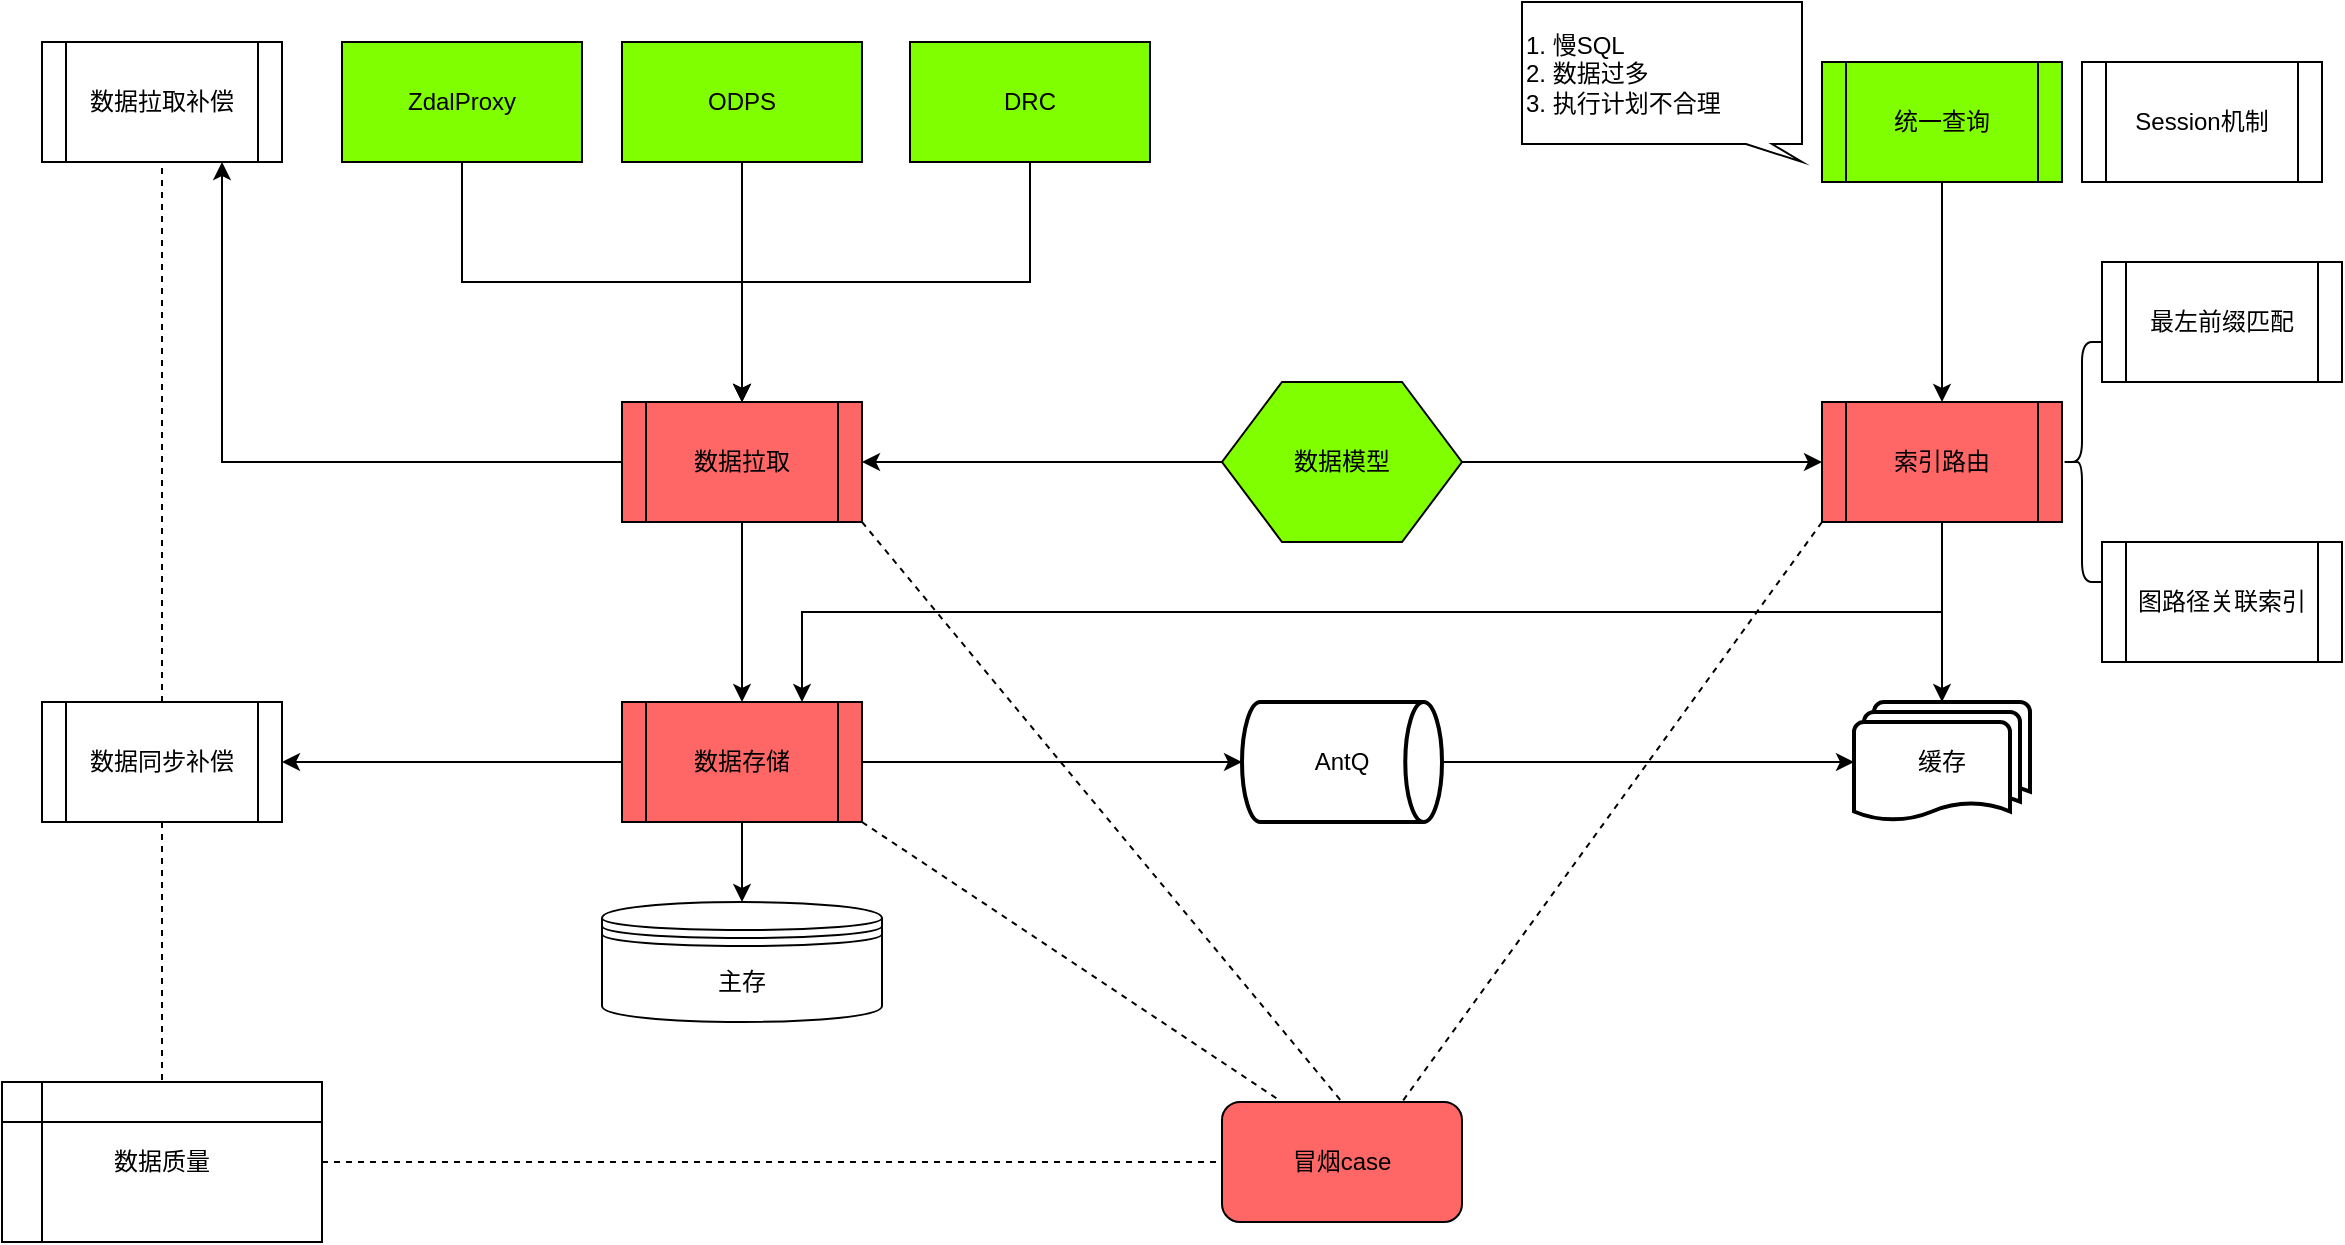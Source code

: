 <mxfile version="12.6.5" type="github">
  <diagram id="n0-aE2CV48WGdlBObUwY" name="Page-1">
    <mxGraphModel dx="2026" dy="740" grid="1" gridSize="10" guides="1" tooltips="1" connect="1" arrows="1" fold="1" page="1" pageScale="1" pageWidth="827" pageHeight="1169" math="0" shadow="0">
      <root>
        <mxCell id="0"/>
        <mxCell id="1" parent="0"/>
        <mxCell id="_XB6uPv-uvpHdhC6MXnG-14" style="edgeStyle=orthogonalEdgeStyle;rounded=0;orthogonalLoop=1;jettySize=auto;html=1;exitX=0.5;exitY=1;exitDx=0;exitDy=0;" parent="1" source="_XB6uPv-uvpHdhC6MXnG-1" target="_XB6uPv-uvpHdhC6MXnG-4" edge="1">
          <mxGeometry relative="1" as="geometry"/>
        </mxCell>
        <mxCell id="_XB6uPv-uvpHdhC6MXnG-1" value="ZdalProxy" style="rounded=0;whiteSpace=wrap;html=1;fillColor=#80FF00;" parent="1" vertex="1">
          <mxGeometry x="70" y="130" width="120" height="60" as="geometry"/>
        </mxCell>
        <mxCell id="_XB6uPv-uvpHdhC6MXnG-15" style="edgeStyle=orthogonalEdgeStyle;rounded=0;orthogonalLoop=1;jettySize=auto;html=1;exitX=0.5;exitY=1;exitDx=0;exitDy=0;entryX=0.5;entryY=0;entryDx=0;entryDy=0;" parent="1" source="_XB6uPv-uvpHdhC6MXnG-2" target="_XB6uPv-uvpHdhC6MXnG-4" edge="1">
          <mxGeometry relative="1" as="geometry"/>
        </mxCell>
        <mxCell id="_XB6uPv-uvpHdhC6MXnG-2" value="ODPS" style="rounded=0;whiteSpace=wrap;html=1;fillColor=#80FF00;" parent="1" vertex="1">
          <mxGeometry x="210" y="130" width="120" height="60" as="geometry"/>
        </mxCell>
        <mxCell id="_XB6uPv-uvpHdhC6MXnG-16" style="edgeStyle=orthogonalEdgeStyle;rounded=0;orthogonalLoop=1;jettySize=auto;html=1;exitX=0.5;exitY=1;exitDx=0;exitDy=0;entryX=0.5;entryY=0;entryDx=0;entryDy=0;" parent="1" source="_XB6uPv-uvpHdhC6MXnG-3" target="_XB6uPv-uvpHdhC6MXnG-4" edge="1">
          <mxGeometry relative="1" as="geometry"/>
        </mxCell>
        <mxCell id="_XB6uPv-uvpHdhC6MXnG-3" value="DRC" style="rounded=0;whiteSpace=wrap;html=1;fillColor=#80FF00;" parent="1" vertex="1">
          <mxGeometry x="354" y="130" width="120" height="60" as="geometry"/>
        </mxCell>
        <mxCell id="QKCZEo7Kyf0H8Frp4uN5-11" style="edgeStyle=orthogonalEdgeStyle;rounded=0;orthogonalLoop=1;jettySize=auto;html=1;exitX=0;exitY=0.5;exitDx=0;exitDy=0;entryX=0.75;entryY=1;entryDx=0;entryDy=0;" edge="1" parent="1" source="_XB6uPv-uvpHdhC6MXnG-4" target="QKCZEo7Kyf0H8Frp4uN5-3">
          <mxGeometry relative="1" as="geometry"/>
        </mxCell>
        <mxCell id="_XB6uPv-uvpHdhC6MXnG-4" value="数据拉取" style="shape=process;whiteSpace=wrap;html=1;backgroundOutline=1;fillColor=#FF6666;" parent="1" vertex="1">
          <mxGeometry x="210" y="310" width="120" height="60" as="geometry"/>
        </mxCell>
        <mxCell id="_XB6uPv-uvpHdhC6MXnG-18" style="edgeStyle=orthogonalEdgeStyle;rounded=0;orthogonalLoop=1;jettySize=auto;html=1;exitX=0.5;exitY=1;exitDx=0;exitDy=0;entryX=0.5;entryY=0;entryDx=0;entryDy=0;fillColor=#FF6666;" parent="1" source="_XB6uPv-uvpHdhC6MXnG-4" target="_XB6uPv-uvpHdhC6MXnG-6" edge="1">
          <mxGeometry relative="1" as="geometry"/>
        </mxCell>
        <mxCell id="_XB6uPv-uvpHdhC6MXnG-22" style="edgeStyle=orthogonalEdgeStyle;rounded=0;orthogonalLoop=1;jettySize=auto;html=1;exitX=1;exitY=0.5;exitDx=0;exitDy=0;entryX=0;entryY=0.5;entryDx=0;entryDy=0;" parent="1" source="_XB6uPv-uvpHdhC6MXnG-5" target="_XB6uPv-uvpHdhC6MXnG-19" edge="1">
          <mxGeometry relative="1" as="geometry"/>
        </mxCell>
        <mxCell id="_XB6uPv-uvpHdhC6MXnG-23" style="edgeStyle=orthogonalEdgeStyle;rounded=0;orthogonalLoop=1;jettySize=auto;html=1;exitX=0;exitY=0.5;exitDx=0;exitDy=0;" parent="1" source="_XB6uPv-uvpHdhC6MXnG-5" target="_XB6uPv-uvpHdhC6MXnG-4" edge="1">
          <mxGeometry relative="1" as="geometry"/>
        </mxCell>
        <mxCell id="_XB6uPv-uvpHdhC6MXnG-5" value="数据模型" style="shape=hexagon;perimeter=hexagonPerimeter2;whiteSpace=wrap;html=1;fillColor=#80FF00;" parent="1" vertex="1">
          <mxGeometry x="510" y="300" width="120" height="80" as="geometry"/>
        </mxCell>
        <mxCell id="_XB6uPv-uvpHdhC6MXnG-10" style="edgeStyle=orthogonalEdgeStyle;rounded=0;orthogonalLoop=1;jettySize=auto;html=1;exitX=0.5;exitY=1;exitDx=0;exitDy=0;entryX=0.5;entryY=0;entryDx=0;entryDy=0;" parent="1" source="_XB6uPv-uvpHdhC6MXnG-6" target="_XB6uPv-uvpHdhC6MXnG-8" edge="1">
          <mxGeometry relative="1" as="geometry"/>
        </mxCell>
        <mxCell id="_XB6uPv-uvpHdhC6MXnG-11" style="edgeStyle=orthogonalEdgeStyle;rounded=0;orthogonalLoop=1;jettySize=auto;html=1;exitX=1;exitY=0.5;exitDx=0;exitDy=0;entryX=0;entryY=0.5;entryDx=0;entryDy=0;entryPerimeter=0;" parent="1" source="_XB6uPv-uvpHdhC6MXnG-6" target="_XB6uPv-uvpHdhC6MXnG-9" edge="1">
          <mxGeometry relative="1" as="geometry"/>
        </mxCell>
        <mxCell id="QKCZEo7Kyf0H8Frp4uN5-7" style="edgeStyle=orthogonalEdgeStyle;rounded=0;orthogonalLoop=1;jettySize=auto;html=1;exitX=0;exitY=0.5;exitDx=0;exitDy=0;" edge="1" parent="1" source="_XB6uPv-uvpHdhC6MXnG-6" target="QKCZEo7Kyf0H8Frp4uN5-4">
          <mxGeometry relative="1" as="geometry"/>
        </mxCell>
        <mxCell id="_XB6uPv-uvpHdhC6MXnG-6" value="数据存储" style="shape=process;whiteSpace=wrap;html=1;backgroundOutline=1;fillColor=#FF6666;" parent="1" vertex="1">
          <mxGeometry x="210" y="460" width="120" height="60" as="geometry"/>
        </mxCell>
        <mxCell id="_XB6uPv-uvpHdhC6MXnG-8" value="主存" style="shape=datastore;whiteSpace=wrap;html=1;" parent="1" vertex="1">
          <mxGeometry x="200" y="560" width="140" height="60" as="geometry"/>
        </mxCell>
        <mxCell id="_XB6uPv-uvpHdhC6MXnG-13" style="edgeStyle=orthogonalEdgeStyle;rounded=0;orthogonalLoop=1;jettySize=auto;html=1;exitX=1;exitY=0.5;exitDx=0;exitDy=0;exitPerimeter=0;entryX=0;entryY=0.5;entryDx=0;entryDy=0;entryPerimeter=0;" parent="1" source="_XB6uPv-uvpHdhC6MXnG-9" target="_XB6uPv-uvpHdhC6MXnG-12" edge="1">
          <mxGeometry relative="1" as="geometry"/>
        </mxCell>
        <mxCell id="_XB6uPv-uvpHdhC6MXnG-9" value="AntQ" style="strokeWidth=2;html=1;shape=mxgraph.flowchart.direct_data;whiteSpace=wrap;" parent="1" vertex="1">
          <mxGeometry x="520" y="460" width="100" height="60" as="geometry"/>
        </mxCell>
        <mxCell id="_XB6uPv-uvpHdhC6MXnG-12" value="缓存" style="strokeWidth=2;html=1;shape=mxgraph.flowchart.multi-document;whiteSpace=wrap;" parent="1" vertex="1">
          <mxGeometry x="826" y="460" width="88" height="60" as="geometry"/>
        </mxCell>
        <mxCell id="_XB6uPv-uvpHdhC6MXnG-20" style="edgeStyle=orthogonalEdgeStyle;rounded=0;orthogonalLoop=1;jettySize=auto;html=1;exitX=0.5;exitY=1;exitDx=0;exitDy=0;entryX=0.5;entryY=0;entryDx=0;entryDy=0;entryPerimeter=0;" parent="1" source="_XB6uPv-uvpHdhC6MXnG-19" target="_XB6uPv-uvpHdhC6MXnG-12" edge="1">
          <mxGeometry relative="1" as="geometry"/>
        </mxCell>
        <mxCell id="_XB6uPv-uvpHdhC6MXnG-21" style="edgeStyle=orthogonalEdgeStyle;rounded=0;orthogonalLoop=1;jettySize=auto;html=1;exitX=0.5;exitY=1;exitDx=0;exitDy=0;entryX=0.75;entryY=0;entryDx=0;entryDy=0;" parent="1" source="_XB6uPv-uvpHdhC6MXnG-19" target="_XB6uPv-uvpHdhC6MXnG-6" edge="1">
          <mxGeometry relative="1" as="geometry"/>
        </mxCell>
        <mxCell id="_XB6uPv-uvpHdhC6MXnG-19" value="索引路由" style="shape=process;whiteSpace=wrap;html=1;backgroundOutline=1;fillColor=#FF6666;" parent="1" vertex="1">
          <mxGeometry x="810" y="310" width="120" height="60" as="geometry"/>
        </mxCell>
        <mxCell id="_XB6uPv-uvpHdhC6MXnG-25" style="edgeStyle=orthogonalEdgeStyle;rounded=0;orthogonalLoop=1;jettySize=auto;html=1;exitX=0.5;exitY=1;exitDx=0;exitDy=0;entryX=0.5;entryY=0;entryDx=0;entryDy=0;" parent="1" source="_XB6uPv-uvpHdhC6MXnG-24" target="_XB6uPv-uvpHdhC6MXnG-19" edge="1">
          <mxGeometry relative="1" as="geometry"/>
        </mxCell>
        <mxCell id="_XB6uPv-uvpHdhC6MXnG-24" value="统一查询" style="shape=process;whiteSpace=wrap;html=1;backgroundOutline=1;fillColor=#80FF00;" parent="1" vertex="1">
          <mxGeometry x="810" y="140" width="120" height="60" as="geometry"/>
        </mxCell>
        <mxCell id="_XB6uPv-uvpHdhC6MXnG-26" value="1. 慢SQL&lt;br&gt;2. 数据过多&lt;br&gt;3. 执行计划不合理" style="shape=callout;whiteSpace=wrap;html=1;perimeter=calloutPerimeter;size=9;position=0.8;base=13;position2=1;align=left;" parent="1" vertex="1">
          <mxGeometry x="660" y="110" width="140" height="80" as="geometry"/>
        </mxCell>
        <mxCell id="_XB6uPv-uvpHdhC6MXnG-27" value="" style="shape=curlyBracket;whiteSpace=wrap;html=1;rounded=1;" parent="1" vertex="1">
          <mxGeometry x="930" y="280" width="20" height="120" as="geometry"/>
        </mxCell>
        <mxCell id="_XB6uPv-uvpHdhC6MXnG-28" value="最左前缀匹配" style="shape=process;whiteSpace=wrap;html=1;backgroundOutline=1;" parent="1" vertex="1">
          <mxGeometry x="950" y="240" width="120" height="60" as="geometry"/>
        </mxCell>
        <mxCell id="_XB6uPv-uvpHdhC6MXnG-29" value="Session机制" style="shape=process;whiteSpace=wrap;html=1;backgroundOutline=1;" parent="1" vertex="1">
          <mxGeometry x="940" y="140" width="120" height="60" as="geometry"/>
        </mxCell>
        <mxCell id="_XB6uPv-uvpHdhC6MXnG-30" value="图路径关联索引" style="shape=process;whiteSpace=wrap;html=1;backgroundOutline=1;" parent="1" vertex="1">
          <mxGeometry x="950" y="380" width="120" height="60" as="geometry"/>
        </mxCell>
        <mxCell id="_XB6uPv-uvpHdhC6MXnG-31" value="数据质量" style="shape=internalStorage;whiteSpace=wrap;html=1;backgroundOutline=1;" parent="1" vertex="1">
          <mxGeometry x="-100" y="650" width="160" height="80" as="geometry"/>
        </mxCell>
        <mxCell id="QKCZEo7Kyf0H8Frp4uN5-1" value="冒烟case" style="rounded=1;whiteSpace=wrap;html=1;fillColor=#FF6666;" vertex="1" parent="1">
          <mxGeometry x="510" y="660" width="120" height="60" as="geometry"/>
        </mxCell>
        <mxCell id="QKCZEo7Kyf0H8Frp4uN5-3" value="数据拉取补偿" style="shape=process;whiteSpace=wrap;html=1;backgroundOutline=1;" vertex="1" parent="1">
          <mxGeometry x="-80" y="130" width="120" height="60" as="geometry"/>
        </mxCell>
        <mxCell id="QKCZEo7Kyf0H8Frp4uN5-4" value="数据同步补偿" style="shape=process;whiteSpace=wrap;html=1;backgroundOutline=1;" vertex="1" parent="1">
          <mxGeometry x="-80" y="460" width="120" height="60" as="geometry"/>
        </mxCell>
        <mxCell id="QKCZEo7Kyf0H8Frp4uN5-8" value="" style="endArrow=none;dashed=1;html=1;entryX=0;entryY=0.5;entryDx=0;entryDy=0;exitX=1;exitY=0.5;exitDx=0;exitDy=0;" edge="1" parent="1" source="_XB6uPv-uvpHdhC6MXnG-31" target="QKCZEo7Kyf0H8Frp4uN5-1">
          <mxGeometry width="50" height="50" relative="1" as="geometry">
            <mxPoint x="-100" y="800" as="sourcePoint"/>
            <mxPoint x="-50" y="750" as="targetPoint"/>
          </mxGeometry>
        </mxCell>
        <mxCell id="QKCZEo7Kyf0H8Frp4uN5-9" value="" style="endArrow=none;dashed=1;html=1;entryX=0.5;entryY=0;entryDx=0;entryDy=0;exitX=0.5;exitY=1;exitDx=0;exitDy=0;" edge="1" parent="1" source="QKCZEo7Kyf0H8Frp4uN5-4" target="_XB6uPv-uvpHdhC6MXnG-31">
          <mxGeometry width="50" height="50" relative="1" as="geometry">
            <mxPoint x="70" y="700" as="sourcePoint"/>
            <mxPoint x="550" y="700" as="targetPoint"/>
          </mxGeometry>
        </mxCell>
        <mxCell id="QKCZEo7Kyf0H8Frp4uN5-10" value="" style="endArrow=none;dashed=1;html=1;entryX=0.5;entryY=1;entryDx=0;entryDy=0;exitX=0.5;exitY=0;exitDx=0;exitDy=0;" edge="1" parent="1" source="QKCZEo7Kyf0H8Frp4uN5-4" target="QKCZEo7Kyf0H8Frp4uN5-3">
          <mxGeometry width="50" height="50" relative="1" as="geometry">
            <mxPoint x="80" y="710" as="sourcePoint"/>
            <mxPoint x="560" y="710" as="targetPoint"/>
          </mxGeometry>
        </mxCell>
        <mxCell id="QKCZEo7Kyf0H8Frp4uN5-12" value="" style="endArrow=none;dashed=1;html=1;entryX=0.5;entryY=0;entryDx=0;entryDy=0;exitX=1;exitY=1;exitDx=0;exitDy=0;" edge="1" parent="1" source="_XB6uPv-uvpHdhC6MXnG-4" target="QKCZEo7Kyf0H8Frp4uN5-1">
          <mxGeometry width="50" height="50" relative="1" as="geometry">
            <mxPoint x="-100" y="800" as="sourcePoint"/>
            <mxPoint x="-50" y="750" as="targetPoint"/>
          </mxGeometry>
        </mxCell>
        <mxCell id="QKCZEo7Kyf0H8Frp4uN5-13" value="" style="endArrow=none;dashed=1;html=1;entryX=0.75;entryY=0;entryDx=0;entryDy=0;exitX=0;exitY=1;exitDx=0;exitDy=0;" edge="1" parent="1" source="_XB6uPv-uvpHdhC6MXnG-19" target="QKCZEo7Kyf0H8Frp4uN5-1">
          <mxGeometry width="50" height="50" relative="1" as="geometry">
            <mxPoint x="750" y="380" as="sourcePoint"/>
            <mxPoint x="610" y="670" as="targetPoint"/>
          </mxGeometry>
        </mxCell>
        <mxCell id="QKCZEo7Kyf0H8Frp4uN5-14" value="" style="endArrow=none;dashed=1;html=1;entryX=0.25;entryY=0;entryDx=0;entryDy=0;exitX=1;exitY=1;exitDx=0;exitDy=0;" edge="1" parent="1" source="_XB6uPv-uvpHdhC6MXnG-6" target="QKCZEo7Kyf0H8Frp4uN5-1">
          <mxGeometry width="50" height="50" relative="1" as="geometry">
            <mxPoint x="320" y="390" as="sourcePoint"/>
            <mxPoint x="620" y="680" as="targetPoint"/>
          </mxGeometry>
        </mxCell>
      </root>
    </mxGraphModel>
  </diagram>
</mxfile>
